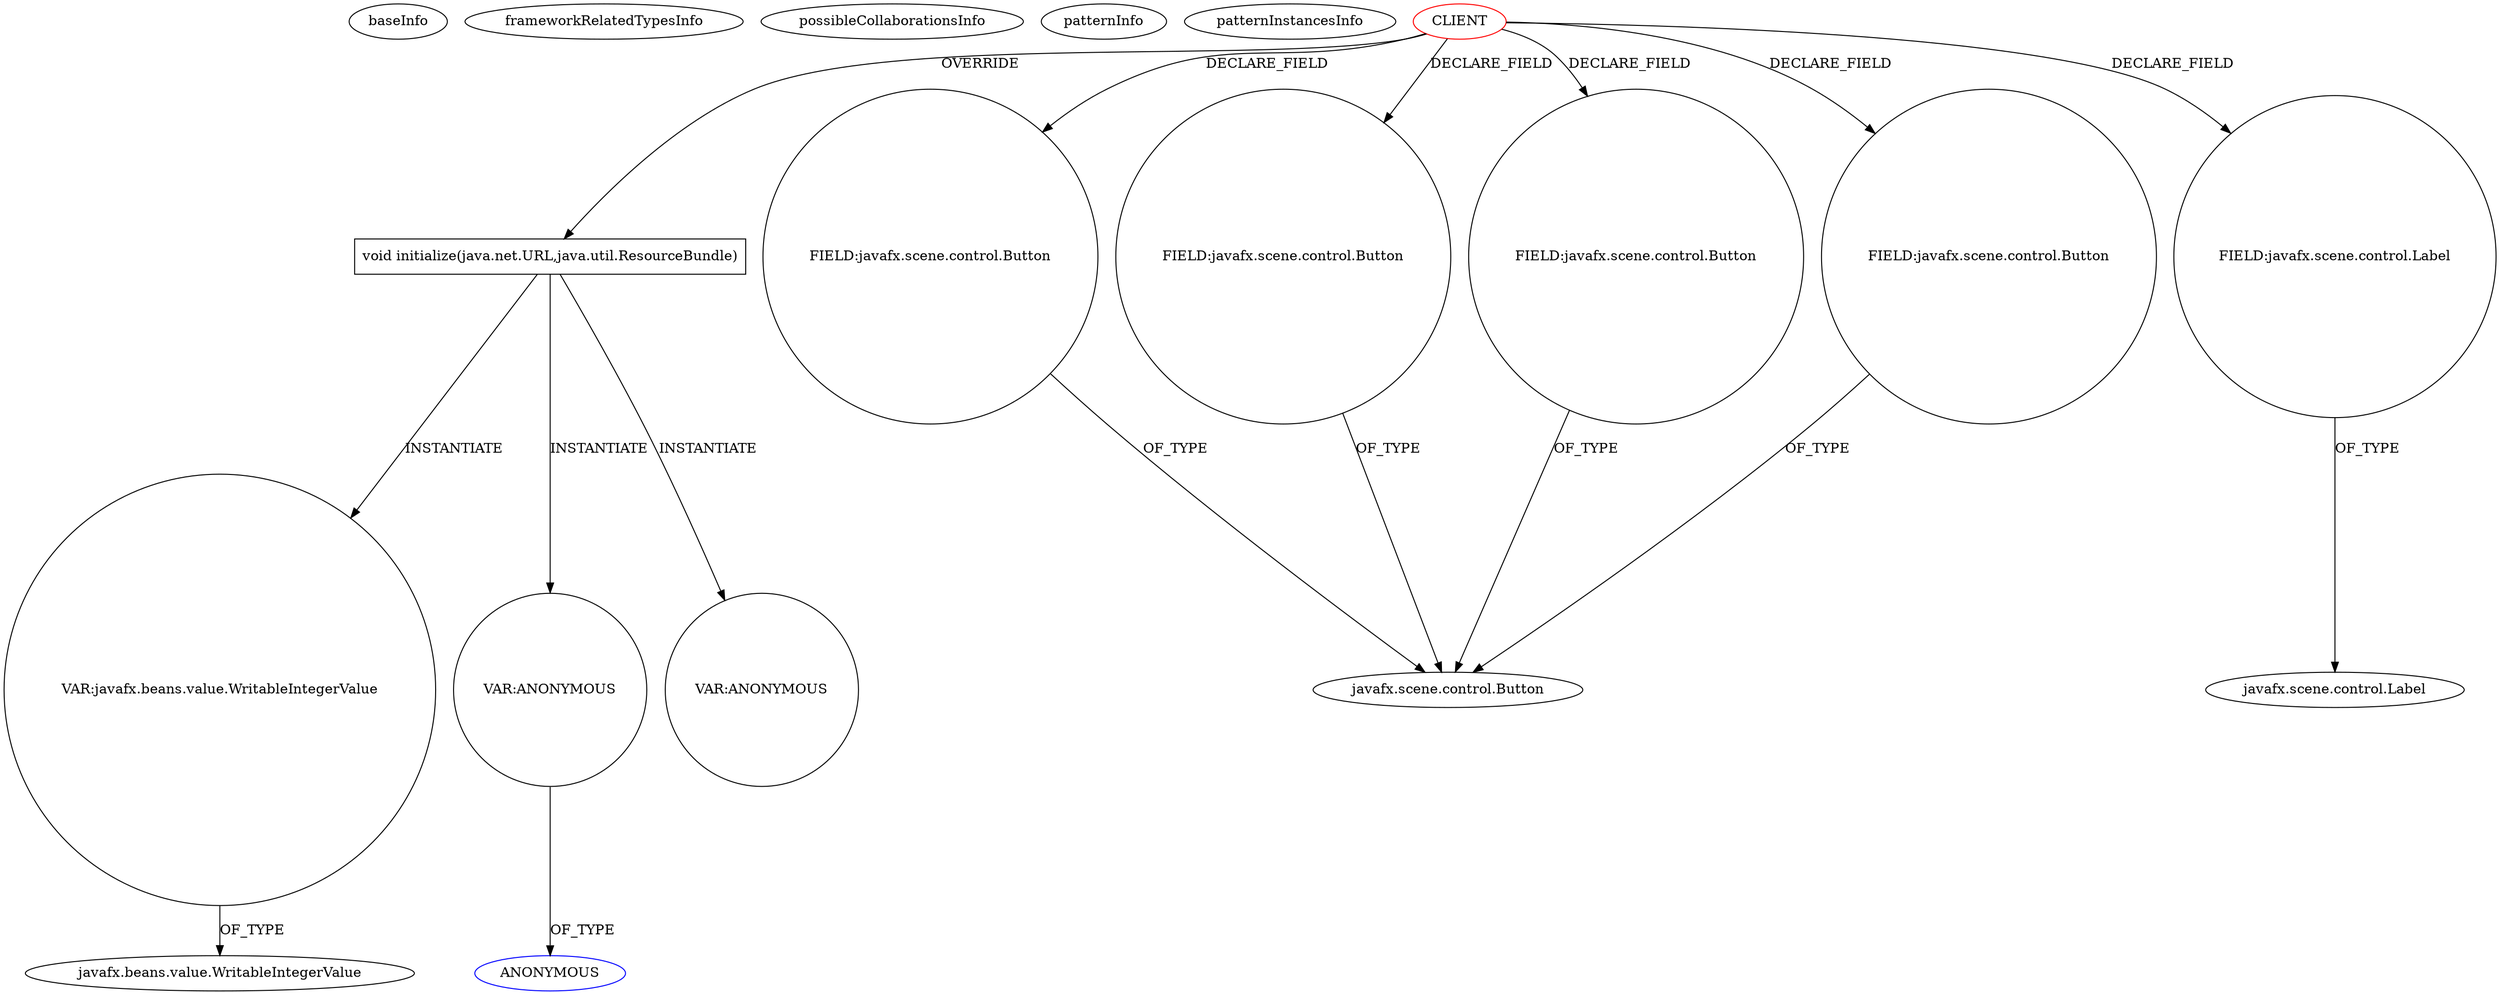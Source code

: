 digraph {
baseInfo[graphId=2983,category="pattern",isAnonymous=false,possibleRelation=false]
frameworkRelatedTypesInfo[]
possibleCollaborationsInfo[]
patternInfo[frequency=2.0,patternRootClient=0]
patternInstancesInfo[0="soonzsoonz-QuickFoot~/soonzsoonz-QuickFoot/QuickFoot-master/src/application/FXMLAdoptionController.java~FXMLAdoptionController~4247",1="bianconejo-CEFX~/bianconejo-CEFX/CEFX-master/src/cefx/CECommandeController.java~CECommandeController~2084"]
122[label="javafx.beans.value.WritableIntegerValue",vertexType="FRAMEWORK_INTERFACE_TYPE",isFrameworkType=false]
120[label="VAR:javafx.beans.value.WritableIntegerValue",vertexType="VARIABLE_EXPRESION",isFrameworkType=false,shape=circle]
104[label="void initialize(java.net.URL,java.util.ResourceBundle)",vertexType="OVERRIDING_METHOD_DECLARATION",isFrameworkType=false,shape=box]
0[label="CLIENT",vertexType="ROOT_CLIENT_CLASS_DECLARATION",isFrameworkType=false,color=red]
12[label="FIELD:javafx.scene.control.Button",vertexType="FIELD_DECLARATION",isFrameworkType=false,shape=circle]
18[label="FIELD:javafx.scene.control.Button",vertexType="FIELD_DECLARATION",isFrameworkType=false,shape=circle]
6[label="FIELD:javafx.scene.control.Button",vertexType="FIELD_DECLARATION",isFrameworkType=false,shape=circle]
10[label="FIELD:javafx.scene.control.Button",vertexType="FIELD_DECLARATION",isFrameworkType=false,shape=circle]
58[label="FIELD:javafx.scene.control.Label",vertexType="FIELD_DECLARATION",isFrameworkType=false,shape=circle]
55[label="javafx.scene.control.Label",vertexType="FRAMEWORK_CLASS_TYPE",isFrameworkType=false]
7[label="javafx.scene.control.Button",vertexType="FRAMEWORK_CLASS_TYPE",isFrameworkType=false]
336[label="VAR:ANONYMOUS",vertexType="VARIABLE_EXPRESION",isFrameworkType=false,shape=circle]
337[label="ANONYMOUS",vertexType="REFERENCE_ANONYMOUS_DECLARATION",isFrameworkType=false,color=blue]
233[label="VAR:ANONYMOUS",vertexType="VARIABLE_EXPRESION",isFrameworkType=false,shape=circle]
104->120[label="INSTANTIATE"]
0->104[label="OVERRIDE"]
120->122[label="OF_TYPE"]
12->7[label="OF_TYPE"]
104->336[label="INSTANTIATE"]
104->233[label="INSTANTIATE"]
6->7[label="OF_TYPE"]
0->58[label="DECLARE_FIELD"]
10->7[label="OF_TYPE"]
58->55[label="OF_TYPE"]
336->337[label="OF_TYPE"]
0->12[label="DECLARE_FIELD"]
18->7[label="OF_TYPE"]
0->18[label="DECLARE_FIELD"]
0->10[label="DECLARE_FIELD"]
0->6[label="DECLARE_FIELD"]
}
